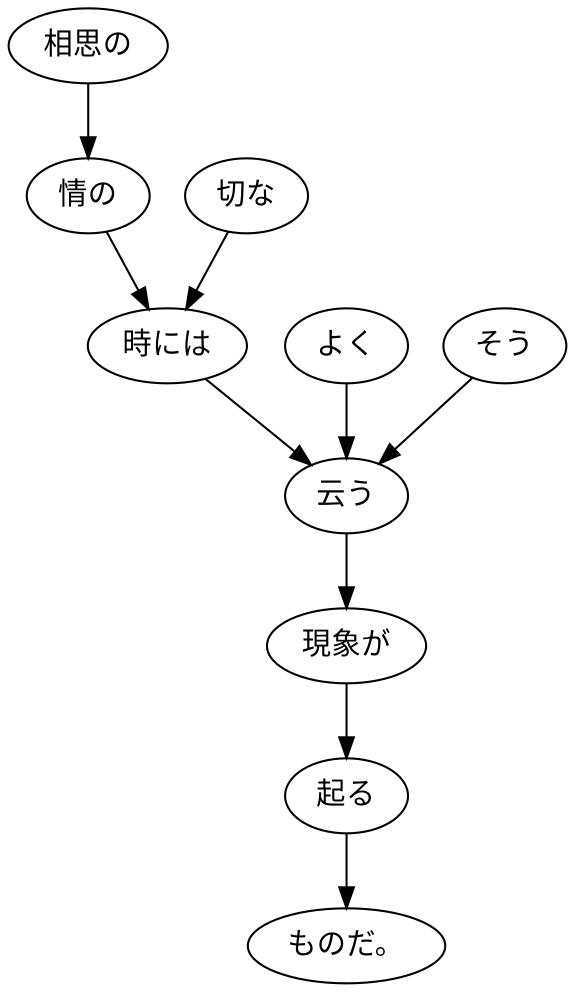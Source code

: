 digraph graph3581 {
	node0 [label="相思の"];
	node1 [label="情の"];
	node2 [label="切な"];
	node3 [label="時には"];
	node4 [label="よく"];
	node5 [label="そう"];
	node6 [label="云う"];
	node7 [label="現象が"];
	node8 [label="起る"];
	node9 [label="ものだ。"];
	node0 -> node1;
	node1 -> node3;
	node2 -> node3;
	node3 -> node6;
	node4 -> node6;
	node5 -> node6;
	node6 -> node7;
	node7 -> node8;
	node8 -> node9;
}

